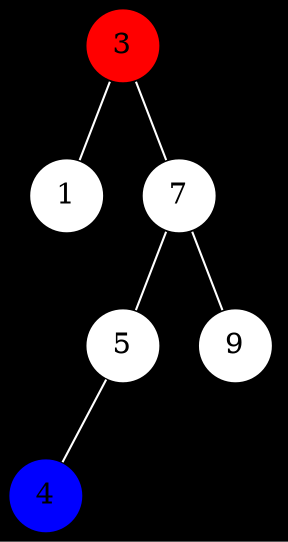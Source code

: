 graph test{
    bgcolor = black;
    3 -- 1 [color = white];
    3 -- 7 [color = white];
    7 -- 5 [color = white];
    7 -- 9 [color = white];
    5 -- 4 [color = white];
    5 -- NULL [style = "invis"];
    1 [shape = circle, style = filled, fillcolor = white];
    3 [shape = circle, style = filled, fillcolor = red];
    5 [shape = circle, style = filled, fillcolor = white];
    7 [shape = circle, style = filled, fillcolor = white];
    9 [shape = circle, style = filled, fillcolor = white];
    4 [shape = circle, style = filled, fillcolor = blue];
    NULL [style = "invis"];
}
//dot rll.dot | gvpr -c -f binarytree.gvpr | neato -n -Tpng -o rll.png